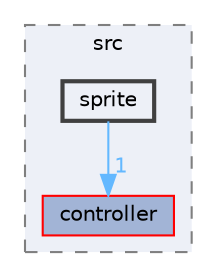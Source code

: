 digraph "LCOM/MINIX-LCOM/shared/g3/proj/src/sprite"
{
 // LATEX_PDF_SIZE
  bgcolor="transparent";
  edge [fontname=Helvetica,fontsize=10,labelfontname=Helvetica,labelfontsize=10];
  node [fontname=Helvetica,fontsize=10,shape=box,height=0.2,width=0.4];
  compound=true
  subgraph clusterdir_23aa336284cd7358c3c37b7f9589e09d {
    graph [ bgcolor="#edf0f7", pencolor="grey50", label="src", fontname=Helvetica,fontsize=10 style="filled,dashed", URL="dir_23aa336284cd7358c3c37b7f9589e09d.html",tooltip=""]
  dir_0962673034de5b4e73e8e9eb7ea19c93 [label="controller", fillcolor="#a2b4d6", color="red", style="filled", URL="dir_0962673034de5b4e73e8e9eb7ea19c93.html",tooltip=""];
  dir_8f4d00befd143892ddd74555d076833c [label="sprite", fillcolor="#edf0f7", color="grey25", style="filled,bold", URL="dir_8f4d00befd143892ddd74555d076833c.html",tooltip=""];
  }
  dir_8f4d00befd143892ddd74555d076833c->dir_0962673034de5b4e73e8e9eb7ea19c93 [headlabel="1", labeldistance=1.5 headhref="dir_000009_000000.html" color="steelblue1" fontcolor="steelblue1"];
}
